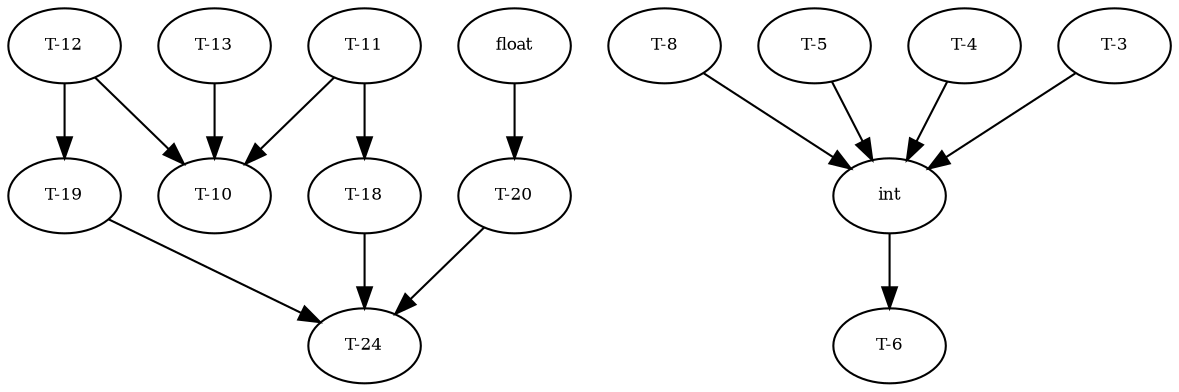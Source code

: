 digraph RGL__DirectedAdjacencyGraph {
    "T-20" [
        fontsize = 8,
        label = "T-20"
    ]

    "T-24" [
        fontsize = 8,
        label = "T-24"
    ]

    "T-19" [
        fontsize = 8,
        label = "T-19"
    ]

    "T-18" [
        fontsize = 8,
        label = "T-18"
    ]

    float [
        fontsize = 8,
        label = float
    ]

    "T-12" [
        fontsize = 8,
        label = "T-12"
    ]

    "T-11" [
        fontsize = 8,
        label = "T-11"
    ]

    "T-13" [
        fontsize = 8,
        label = "T-13"
    ]

    "T-10" [
        fontsize = 8,
        label = "T-10"
    ]

    int [
        fontsize = 8,
        label = int
    ]

    "T-6" [
        fontsize = 8,
        label = "T-6"
    ]

    "T-8" [
        fontsize = 8,
        label = "T-8"
    ]

    "T-5" [
        fontsize = 8,
        label = "T-5"
    ]

    "T-4" [
        fontsize = 8,
        label = "T-4"
    ]

    "T-3" [
        fontsize = 8,
        label = "T-3"
    ]

    "T-20" -> "T-24" [
        fontsize = 8
    ]

    "T-19" -> "T-24" [
        fontsize = 8
    ]

    "T-18" -> "T-24" [
        fontsize = 8
    ]

    float -> "T-20" [
        fontsize = 8
    ]

    "T-12" -> "T-19" [
        fontsize = 8
    ]

    "T-12" -> "T-10" [
        fontsize = 8
    ]

    "T-11" -> "T-18" [
        fontsize = 8
    ]

    "T-11" -> "T-10" [
        fontsize = 8
    ]

    "T-13" -> "T-10" [
        fontsize = 8
    ]

    int -> "T-6" [
        fontsize = 8
    ]

    "T-8" -> int [
        fontsize = 8
    ]

    "T-5" -> int [
        fontsize = 8
    ]

    "T-4" -> int [
        fontsize = 8
    ]

    "T-3" -> int [
        fontsize = 8
    ]
}
